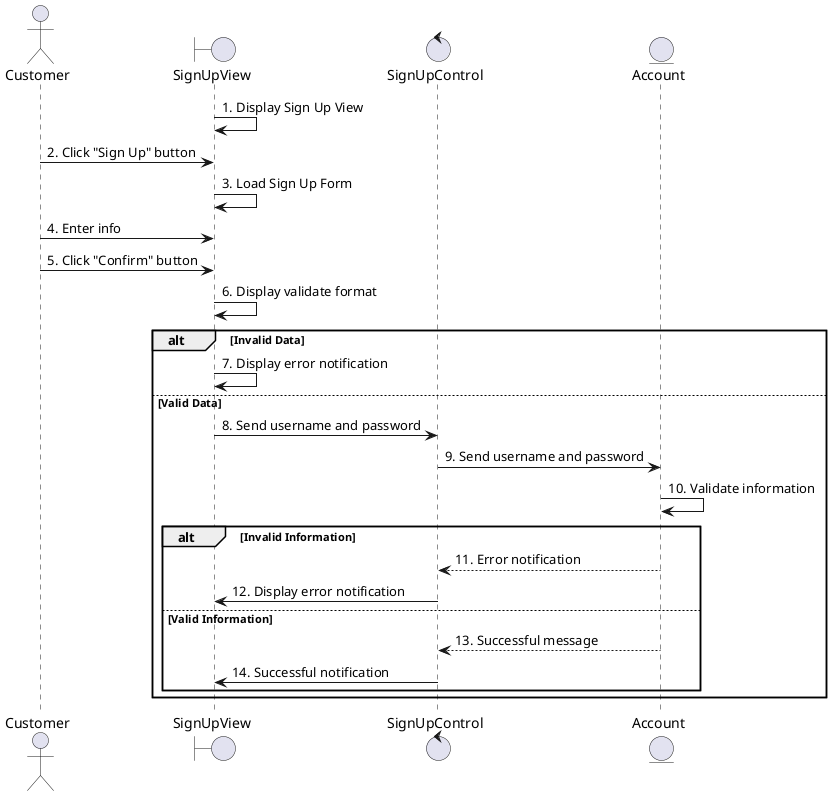@startuml signup

actor Customer 
boundary SignUpView 
control SignUpControl
entity Account

SignUpView -> SignUpView: 1. Display Sign Up View
Customer -> SignUpView: 2. Click "Sign Up" button
SignUpView -> SignUpView: 3. Load Sign Up Form
Customer -> SignUpView: 4. Enter info
Customer -> SignUpView: 5. Click "Confirm" button
SignUpView -> SignUpView : 6. Display validate format

alt Invalid Data
    SignUpView -> SignUpView : 7. Display error notification

else Valid Data
    SignUpView -> SignUpControl: 8. Send username and password
    SignUpControl -> Account: 9. Send username and password
    Account -> Account: 10. Validate information

    alt Invalid Information
        Account --> SignUpControl: 11. Error notification
        SignUpControl -> SignUpView: 12. Display error notification

    else Valid Information
        Account --> SignUpControl: 13. Successful message
        SignUpControl -> SignUpView: 14. Successful notification
    end

end


@enduml